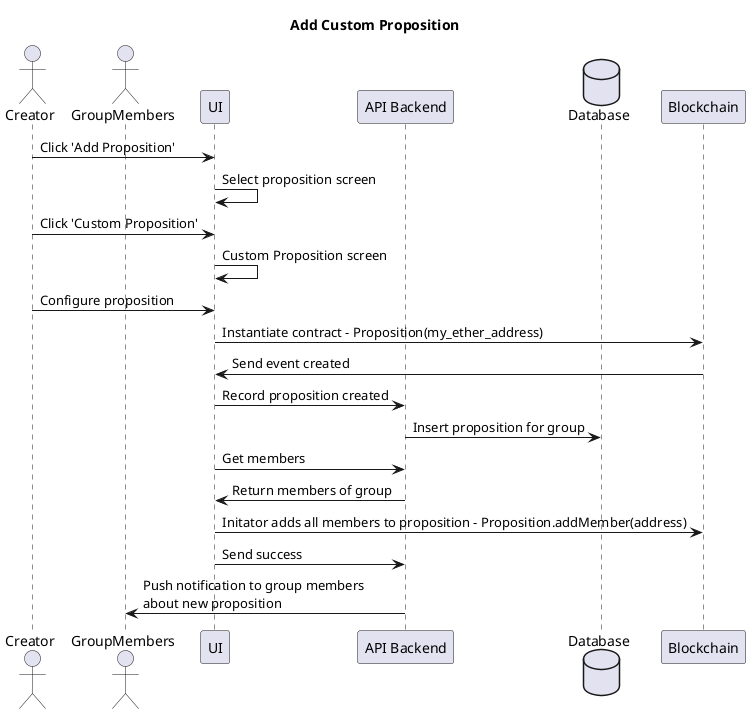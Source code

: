 @startuml Add Custom Proposition

title Add Custom Proposition

actor Creator as creator
actor GroupMembers as member
participant UI as ui
participant "API Backend" as api
database Database as db
participant Blockchain as bc

creator -> ui : Click 'Add Proposition'
ui -> ui : Select proposition screen
creator -> ui : Click 'Custom Proposition'
ui -> ui : Custom Proposition screen
creator -> ui : Configure proposition
ui -> bc: Instantiate contract - Proposition(my_ether_address)
bc -> ui : Send event created
ui -> api : Record proposition created
api -> db : Insert proposition for group 
ui -> api : Get members
api -> ui: Return members of group
ui -> bc: Initator adds all members to proposition - Proposition.addMember(address)
ui -> api : Send success
api -> member: Push notification to group members \nabout new proposition

@enduml